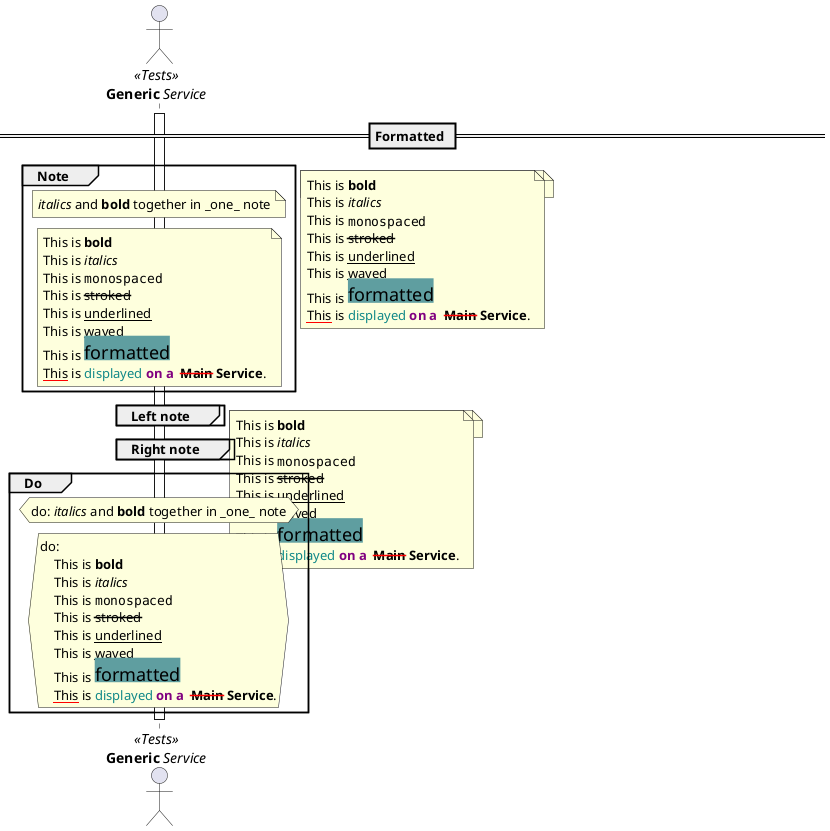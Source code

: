 @startuml Valid formatted notes, etc.

== Formatted ==

actor "**Generic** //Service//" as GenericService <<Tests>>

activate GenericService
group Note
    note over GenericService: //italics// and **bold** together in _one_ note
    note over GenericService
    This is **bold**
    This is //italics//
    This is ""monospaced""
    This is --stroked--
    This is __underlined__
    This is ~~waved~~
    This is <back:cadetblue><size:18>formatted</size></back>
    <u:red>This</u> is <color #118888>displayed</color> **<color purple>on a </color> <s:red>Main</strike> Service**.
    end note
end
group Left note
    note left: //italics// and **bold** together in _one_ note
    note left
    This is **bold**
    This is //italics//
    This is ""monospaced""
    This is --stroked--
    This is __underlined__
    This is ~~waved~~
    This is <back:cadetblue><size:18>formatted</size></back>
    <u:red>This</u> is <color #118888>displayed</color> **<color purple>on a </color> <s:red>Main</strike> Service**.
    end note
end
group Right note
    note right: //italics// and **bold** together in _one_ note
    note right
    This is **bold**
    This is //italics//
    This is ""monospaced""
    This is --stroked--
    This is __underlined__
    This is ~~waved~~
    This is <back:cadetblue><size:18>formatted</size></back>
    <u:red>This</u> is <color #118888>displayed</color> **<color purple>on a </color> <s:red>Main</strike> Service**.
    end note
end
group Do
    hnote over GenericService
    do: //italics// and **bold** together in _one_ note
    end hnote
    hnote over GenericService
    do:
        This is **bold**
        This is //italics//
        This is ""monospaced""
        This is --stroked--
        This is __underlined__
        This is ~~waved~~
        This is <back:cadetblue><size:18>formatted</size></back>
        <u:red>This</u> is <color #118888>displayed</color> **<color purple>on a </color> <s:red>Main</strike> Service**.
    end hnote
end

deactivate GenericService

@enduml
